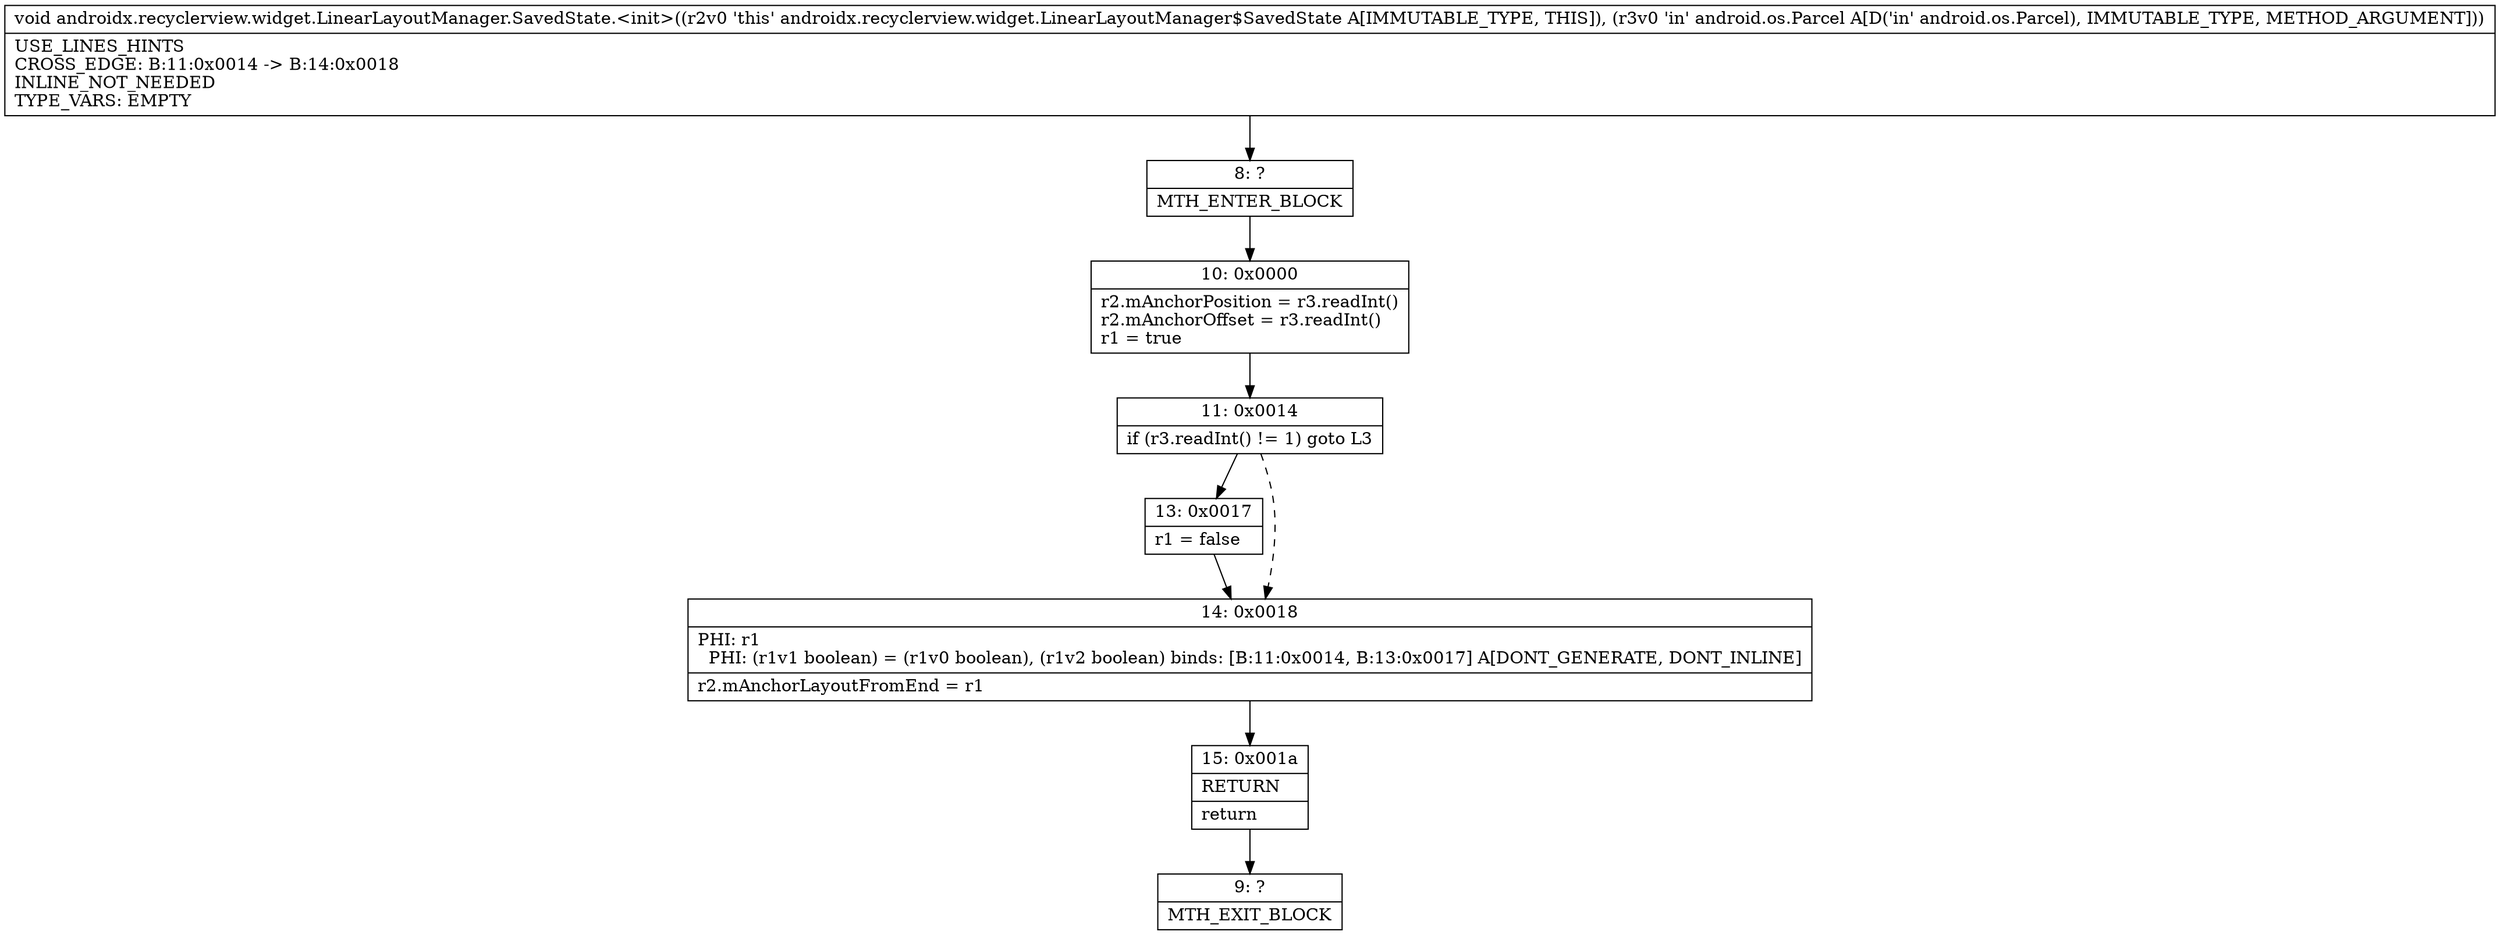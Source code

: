 digraph "CFG forandroidx.recyclerview.widget.LinearLayoutManager.SavedState.\<init\>(Landroid\/os\/Parcel;)V" {
Node_8 [shape=record,label="{8\:\ ?|MTH_ENTER_BLOCK\l}"];
Node_10 [shape=record,label="{10\:\ 0x0000|r2.mAnchorPosition = r3.readInt()\lr2.mAnchorOffset = r3.readInt()\lr1 = true\l}"];
Node_11 [shape=record,label="{11\:\ 0x0014|if (r3.readInt() != 1) goto L3\l}"];
Node_13 [shape=record,label="{13\:\ 0x0017|r1 = false\l}"];
Node_14 [shape=record,label="{14\:\ 0x0018|PHI: r1 \l  PHI: (r1v1 boolean) = (r1v0 boolean), (r1v2 boolean) binds: [B:11:0x0014, B:13:0x0017] A[DONT_GENERATE, DONT_INLINE]\l|r2.mAnchorLayoutFromEnd = r1\l}"];
Node_15 [shape=record,label="{15\:\ 0x001a|RETURN\l|return\l}"];
Node_9 [shape=record,label="{9\:\ ?|MTH_EXIT_BLOCK\l}"];
MethodNode[shape=record,label="{void androidx.recyclerview.widget.LinearLayoutManager.SavedState.\<init\>((r2v0 'this' androidx.recyclerview.widget.LinearLayoutManager$SavedState A[IMMUTABLE_TYPE, THIS]), (r3v0 'in' android.os.Parcel A[D('in' android.os.Parcel), IMMUTABLE_TYPE, METHOD_ARGUMENT]))  | USE_LINES_HINTS\lCROSS_EDGE: B:11:0x0014 \-\> B:14:0x0018\lINLINE_NOT_NEEDED\lTYPE_VARS: EMPTY\l}"];
MethodNode -> Node_8;Node_8 -> Node_10;
Node_10 -> Node_11;
Node_11 -> Node_13;
Node_11 -> Node_14[style=dashed];
Node_13 -> Node_14;
Node_14 -> Node_15;
Node_15 -> Node_9;
}

